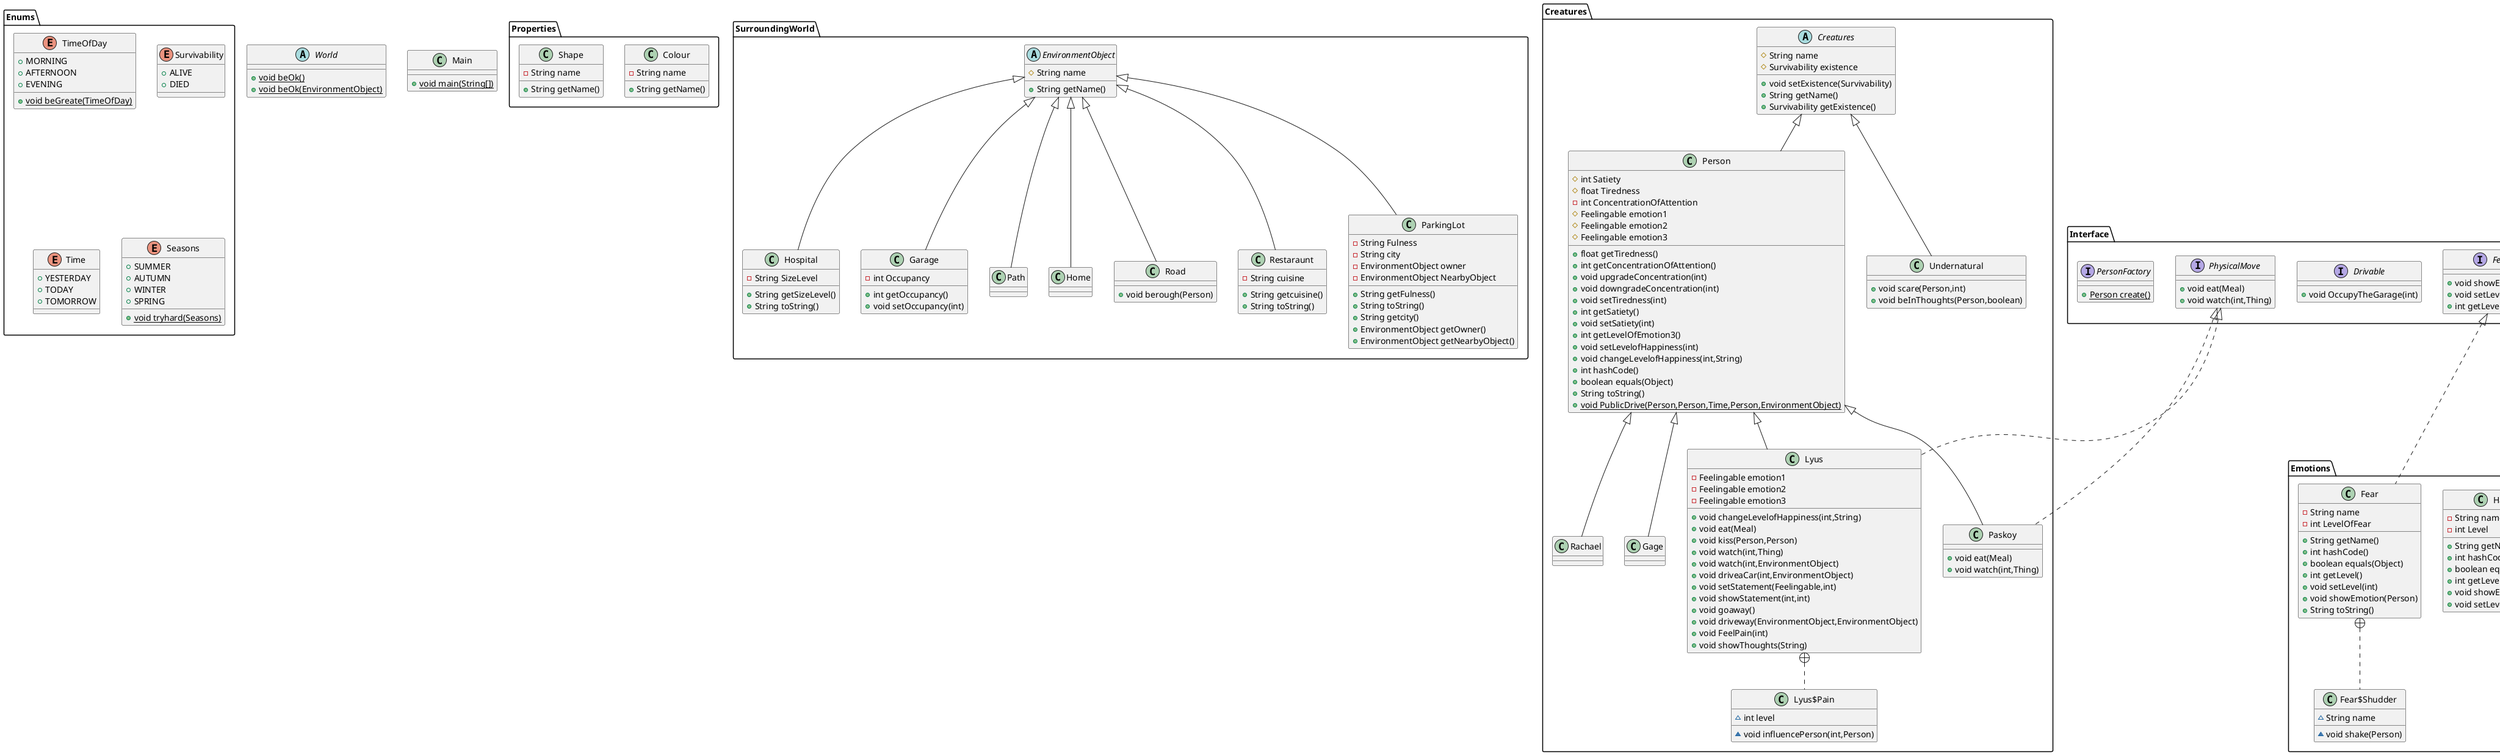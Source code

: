 @startuml
class Properties.Colour {
- String name
+ String getName()
}
enum Enums.TimeOfDay {
+  MORNING
+  AFTERNOON
+  EVENING
+ {static} void beGreate(TimeOfDay)
}
class SurroundingWorld.Path {
}
class SurroundingWorld.Home {
}
abstract class World {
+ {static} void beOk()
+ {static} void beOk(EnvironmentObject)
}
class Emotions.Fear {
- String name
- int LevelOfFear
+ String getName()
+ int hashCode()
+ boolean equals(Object)
+ int getLevel()
+ void setLevel(int)
+ void showEmotion(Person)
+ String toString()
}
class Emotions.Fear$Shudder {
~ String name
~ void shake(Person)
}
class Things.Underclothes {
- String LevelOfCleanliness
+ String getLevelOfCleanliness()
}
class Creatures.Lyus {
- Feelingable emotion1
- Feelingable emotion2
- Feelingable emotion3
+ void changeLevelofHappiness(int,String)
+ void eat(Meal)
+ void kiss(Person,Person)
+ void watch(int,Thing)
+ void watch(int,EnvironmentObject)
+ void driveaCar(int,EnvironmentObject)
+ void setStatement(Feelingable,int)
+ void showStatement(int,int)
+ void goaway()
+ void driveway(EnvironmentObject,EnvironmentObject)
+ void FeelPain(int)
+ void showThoughts(String)
}
class Creatures.Lyus$Pain {
~ int level
~ void influencePerson(int,Person)
}
interface Interface.PhysicalMove {
+ void eat(Meal)
+ void watch(int,Thing)
}
class Things.Meal {
- int Weight
+ int getWeight()
+ void setWeight(int)
}
class Main {
+ {static} void main(String[])
}
class Exceptions.NoneEatingException {
}
abstract class SurroundingWorld.EnvironmentObject {
# String name
+ String getName()
}
class Things.LaundryTank {
- Underclothes underclothes
- Colour colour
- Shape shape
+ Underclothes getUnderclothes()
+ String getColour()
+ String getShape()
}
class SurroundingWorld.Road {
+ void berough(Person)
}
abstract class Creatures.Creatures {
# String name
# Survivability existence
+ void setExistence(Survivability)
+ String getName()
+ Survivability getExistence()
}
class Exceptions.CarBreakdownException {
}
enum Enums.Survivability {
+  ALIVE
+  DIED
}
interface Interface.Drivable {
+ void OccupyTheGarage(int)
}
class Emotions.Wonderment {
- String name
- int LevelofWonderment
+ int hashCode()
+ String getName()
+ String toString()
+ boolean equals(Object)
+ int getLevel()
+ void showEmotion(Person)
+ void setLevel(int)
}
class SurroundingWorld.Restaraunt {
- String cuisine
+ String getcuisine()
+ String toString()
}
interface Interface.Feelingable {
+ void showEmotion(Person)
+ void setLevel(int)
+ int getLevel()
}
class Creatures.Gage {
}
class Emotions.Happiness {
- String name
- int Level
+ String getName()
+ int hashCode()
+ boolean equals(Object)
+ int getLevel()
+ void showEmotion(Person)
+ void setLevel(int)
}
class Creatures.Person {
# int Satiety
# float Tiredness
- int ConcentrationOfAttention
# Feelingable emotion1
# Feelingable emotion2
# Feelingable emotion3
+ float getTiredness()
+ int getConcentrationOfAttention()
+ void upgradeConcentration(int)
+ void downgradeConcentration(int)
+ void setTiredness(int)
+ int getSatiety()
+ void setSatiety(int)
+ int getLevelOfEmotion3()
+ void setLevelofHappiness(int)
+ void changeLevelofHappiness(int,String)
+ int hashCode()
+ boolean equals(Object)
+ String toString()
+ {static} void PublicDrive(Person,Person,Time,Person,EnvironmentObject)
}
interface Interface.PersonFactory {
+ {static} Person create()
}
enum Enums.Time {
+  YESTERDAY
+  TODAY
+  TOMORROW
}
class SurroundingWorld.ParkingLot {
- String Fulness
- String city
- EnvironmentObject owner
- EnvironmentObject NearbyObject
+ String getFulness()
+ String toString()
+ String getcity()
+ EnvironmentObject getOwner()
+ EnvironmentObject getNearbyObject()
}
class Properties.Shape {
- String name
+ String getName()
}
class SurroundingWorld.Hospital {
- String SizeLevel
+ String getSizeLevel()
+ String toString()
}
class Creatures.Undernatural {
+ void scare(Person,int)
+ void beInThoughts(Person,boolean)
}
abstract class Things.Thing {
# String name
+ void setName(String)
+ String getName()
}
class Creatures.Rachael {
}
class Creatures.Paskoy {
+ void eat(Meal)
+ void watch(int,Thing)
}
enum Enums.Seasons {
+  SUMMER
+  AUTUMN
+  WINTER
+  SPRING
+ {static} void tryhard(Seasons)
}
class SurroundingWorld.Garage {
- int Occupancy
+ int getOccupancy()
+ void setOccupancy(int)
}


SurroundingWorld.EnvironmentObject <|-- SurroundingWorld.Path
SurroundingWorld.EnvironmentObject <|-- SurroundingWorld.Home
Interface.Feelingable <|.. Emotions.Fear
Emotions.Fear +.. Emotions.Fear$Shudder
Things.Thing <|-- Things.Underclothes
Interface.PhysicalMove <|.. Creatures.Lyus
Creatures.Person <|-- Creatures.Lyus
Creatures.Lyus +.. Creatures.Lyus$Pain
Things.Thing <|-- Things.Meal
Exceptions.RuntimeException <|-- Exceptions.NoneEatingException
Things.Thing <|-- Things.LaundryTank
SurroundingWorld.EnvironmentObject <|-- SurroundingWorld.Road
Exceptions.Throwable <|-- Exceptions.CarBreakdownException
Interface.Feelingable <|.. Emotions.Wonderment
SurroundingWorld.EnvironmentObject <|-- SurroundingWorld.Restaraunt
Creatures.Person <|-- Creatures.Gage
Interface.Feelingable <|.. Emotions.Happiness
Creatures.Creatures <|-- Creatures.Person
SurroundingWorld.EnvironmentObject <|-- SurroundingWorld.ParkingLot
SurroundingWorld.EnvironmentObject <|-- SurroundingWorld.Hospital
Creatures.Creatures <|-- Creatures.Undernatural
Creatures.Person <|-- Creatures.Rachael
Interface.PhysicalMove <|.. Creatures.Paskoy
Creatures.Person <|-- Creatures.Paskoy
SurroundingWorld.EnvironmentObject <|-- SurroundingWorld.Garage
@enduml
